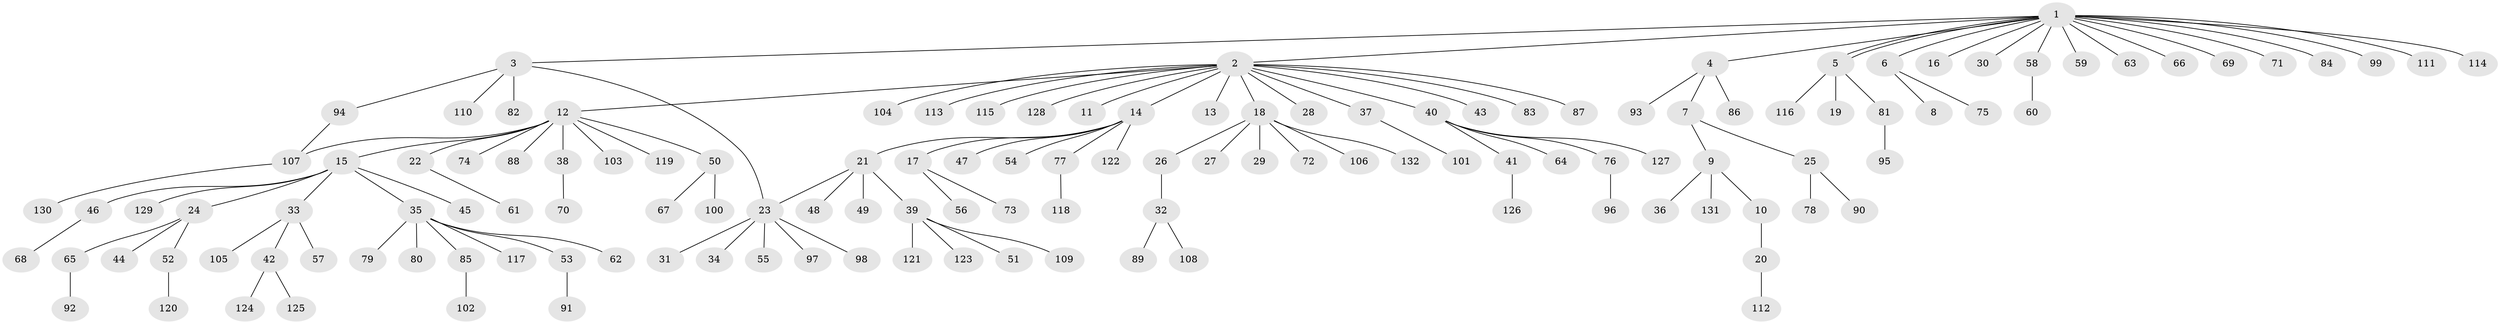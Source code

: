 // Generated by graph-tools (version 1.1) at 2025/11/02/27/25 16:11:09]
// undirected, 132 vertices, 134 edges
graph export_dot {
graph [start="1"]
  node [color=gray90,style=filled];
  1;
  2;
  3;
  4;
  5;
  6;
  7;
  8;
  9;
  10;
  11;
  12;
  13;
  14;
  15;
  16;
  17;
  18;
  19;
  20;
  21;
  22;
  23;
  24;
  25;
  26;
  27;
  28;
  29;
  30;
  31;
  32;
  33;
  34;
  35;
  36;
  37;
  38;
  39;
  40;
  41;
  42;
  43;
  44;
  45;
  46;
  47;
  48;
  49;
  50;
  51;
  52;
  53;
  54;
  55;
  56;
  57;
  58;
  59;
  60;
  61;
  62;
  63;
  64;
  65;
  66;
  67;
  68;
  69;
  70;
  71;
  72;
  73;
  74;
  75;
  76;
  77;
  78;
  79;
  80;
  81;
  82;
  83;
  84;
  85;
  86;
  87;
  88;
  89;
  90;
  91;
  92;
  93;
  94;
  95;
  96;
  97;
  98;
  99;
  100;
  101;
  102;
  103;
  104;
  105;
  106;
  107;
  108;
  109;
  110;
  111;
  112;
  113;
  114;
  115;
  116;
  117;
  118;
  119;
  120;
  121;
  122;
  123;
  124;
  125;
  126;
  127;
  128;
  129;
  130;
  131;
  132;
  1 -- 2;
  1 -- 3;
  1 -- 4;
  1 -- 5;
  1 -- 5;
  1 -- 6;
  1 -- 16;
  1 -- 30;
  1 -- 58;
  1 -- 59;
  1 -- 63;
  1 -- 66;
  1 -- 69;
  1 -- 71;
  1 -- 84;
  1 -- 99;
  1 -- 111;
  1 -- 114;
  2 -- 11;
  2 -- 12;
  2 -- 13;
  2 -- 14;
  2 -- 18;
  2 -- 28;
  2 -- 37;
  2 -- 40;
  2 -- 43;
  2 -- 83;
  2 -- 87;
  2 -- 104;
  2 -- 113;
  2 -- 115;
  2 -- 128;
  3 -- 23;
  3 -- 82;
  3 -- 94;
  3 -- 110;
  4 -- 7;
  4 -- 86;
  4 -- 93;
  5 -- 19;
  5 -- 81;
  5 -- 116;
  6 -- 8;
  6 -- 75;
  7 -- 9;
  7 -- 25;
  9 -- 10;
  9 -- 36;
  9 -- 131;
  10 -- 20;
  12 -- 15;
  12 -- 22;
  12 -- 38;
  12 -- 50;
  12 -- 74;
  12 -- 88;
  12 -- 103;
  12 -- 107;
  12 -- 119;
  14 -- 17;
  14 -- 21;
  14 -- 47;
  14 -- 54;
  14 -- 77;
  14 -- 122;
  15 -- 24;
  15 -- 33;
  15 -- 35;
  15 -- 45;
  15 -- 46;
  15 -- 129;
  17 -- 56;
  17 -- 73;
  18 -- 26;
  18 -- 27;
  18 -- 29;
  18 -- 72;
  18 -- 106;
  18 -- 132;
  20 -- 112;
  21 -- 23;
  21 -- 39;
  21 -- 48;
  21 -- 49;
  22 -- 61;
  23 -- 31;
  23 -- 34;
  23 -- 55;
  23 -- 97;
  23 -- 98;
  24 -- 44;
  24 -- 52;
  24 -- 65;
  25 -- 78;
  25 -- 90;
  26 -- 32;
  32 -- 89;
  32 -- 108;
  33 -- 42;
  33 -- 57;
  33 -- 105;
  35 -- 53;
  35 -- 62;
  35 -- 79;
  35 -- 80;
  35 -- 85;
  35 -- 117;
  37 -- 101;
  38 -- 70;
  39 -- 51;
  39 -- 109;
  39 -- 121;
  39 -- 123;
  40 -- 41;
  40 -- 64;
  40 -- 76;
  40 -- 127;
  41 -- 126;
  42 -- 124;
  42 -- 125;
  46 -- 68;
  50 -- 67;
  50 -- 100;
  52 -- 120;
  53 -- 91;
  58 -- 60;
  65 -- 92;
  76 -- 96;
  77 -- 118;
  81 -- 95;
  85 -- 102;
  94 -- 107;
  107 -- 130;
}
